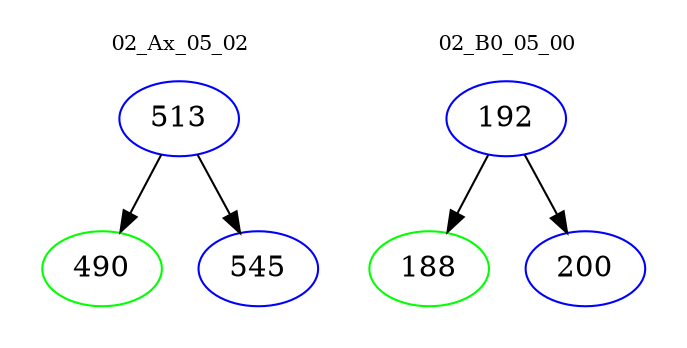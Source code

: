 digraph{
subgraph cluster_0 {
color = white
label = "02_Ax_05_02";
fontsize=10;
T0_513 [label="513", color="blue"]
T0_513 -> T0_490 [color="black"]
T0_490 [label="490", color="green"]
T0_513 -> T0_545 [color="black"]
T0_545 [label="545", color="blue"]
}
subgraph cluster_1 {
color = white
label = "02_B0_05_00";
fontsize=10;
T1_192 [label="192", color="blue"]
T1_192 -> T1_188 [color="black"]
T1_188 [label="188", color="green"]
T1_192 -> T1_200 [color="black"]
T1_200 [label="200", color="blue"]
}
}
